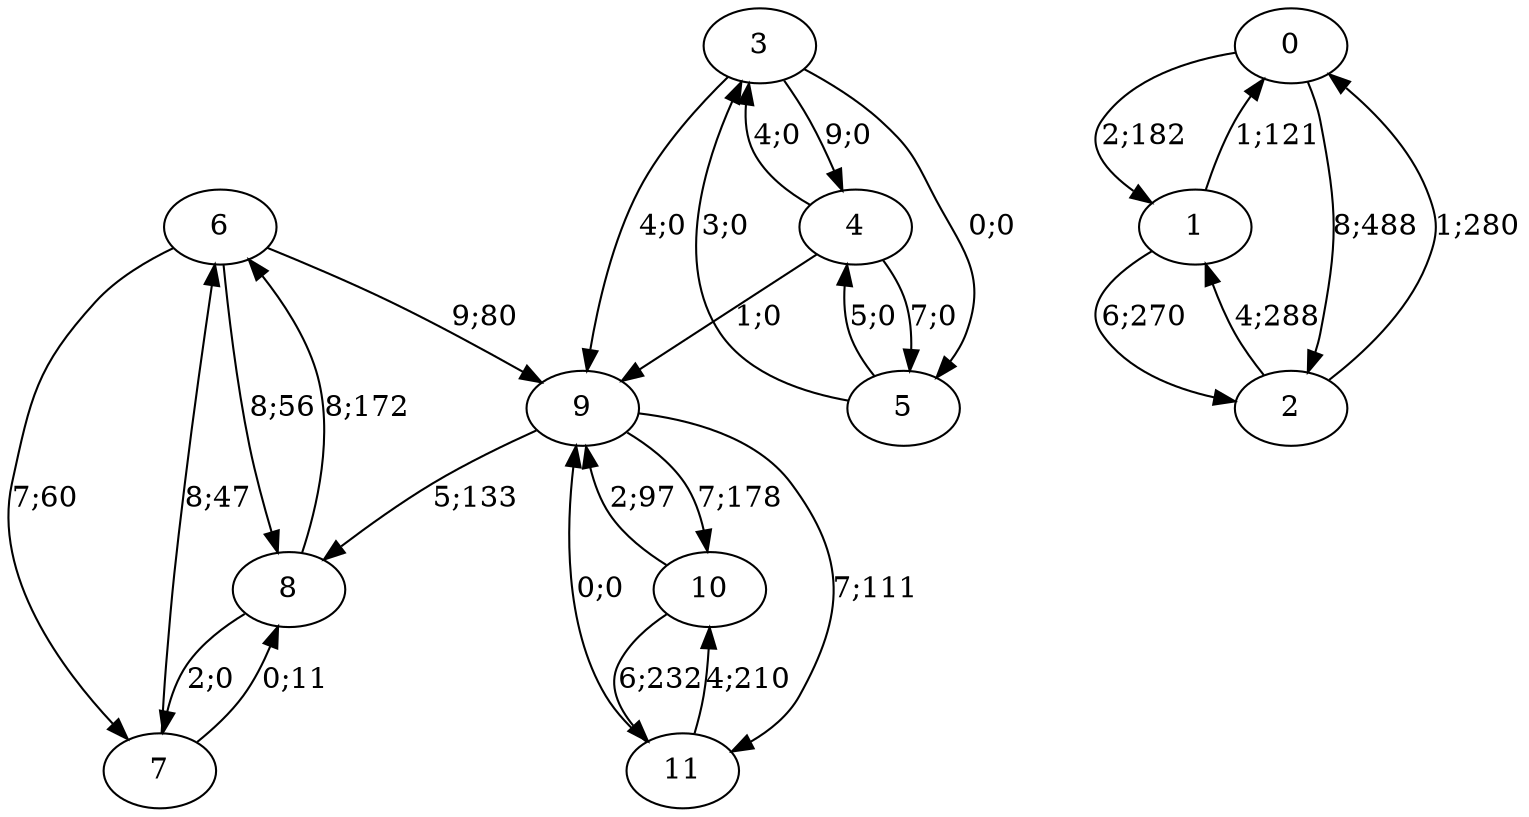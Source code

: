 digraph graph4202 {














6 -> 9 [color=black,label="9;80"]
6 -> 7 [color=black,label="7;60"]
6 -> 8 [color=black,label="8;56"]


7 -> 6 [color=black,label="8;47"]
7 -> 8 [color=black,label="0;11"]


8 -> 6 [color=black,label="8;172"]
8 -> 7 [color=black,label="2;0"]














3 -> 9 [color=black,label="4;0"]
3 -> 4 [color=black,label="9;0"]
3 -> 5 [color=black,label="0;0"]


4 -> 9 [color=black,label="1;0"]
4 -> 3 [color=black,label="4;0"]
4 -> 5 [color=black,label="7;0"]


5 -> 3 [color=black,label="3;0"]
5 -> 4 [color=black,label="5;0"]














0 -> 1 [color=black,label="2;182"]
0 -> 2 [color=black,label="8;488"]


1 -> 0 [color=black,label="1;121"]
1 -> 2 [color=black,label="6;270"]


2 -> 0 [color=black,label="1;280"]
2 -> 1 [color=black,label="4;288"]






































9 -> 8 [color=black,label="5;133"]
9 -> 10 [color=black,label="7;178"]
9 -> 11 [color=black,label="7;111"]


10 -> 9 [color=black,label="2;97"]
10 -> 11 [color=black,label="6;232"]


11 -> 9 [color=black,label="0;0"]
11 -> 10 [color=black,label="4;210"]

}